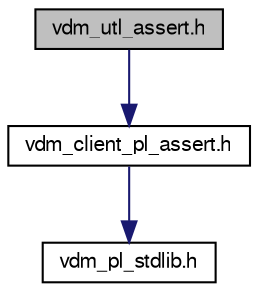 digraph "vdm_utl_assert.h"
{
  bgcolor="transparent";
  edge [fontname="FreeSans",fontsize="10",labelfontname="FreeSans",labelfontsize="10"];
  node [fontname="FreeSans",fontsize="10",shape=record];
  Node1 [label="vdm_utl_assert.h",height=0.2,width=0.4,color="black", fillcolor="grey75", style="filled" fontcolor="black"];
  Node1 -> Node2 [color="midnightblue",fontsize="10",style="solid",fontname="FreeSans"];
  Node2 [label="vdm_client_pl_assert.h",height=0.2,width=0.4,color="black",URL="$vdm__client__pl__assert_8h.html",tooltip="Assertion Failure APIs."];
  Node2 -> Node3 [color="midnightblue",fontsize="10",style="solid",fontname="FreeSans"];
  Node3 [label="vdm_pl_stdlib.h",height=0.2,width=0.4,color="black",URL="$vdm__pl__stdlib_8h.html",tooltip="External Stdlib APIs."];
}
